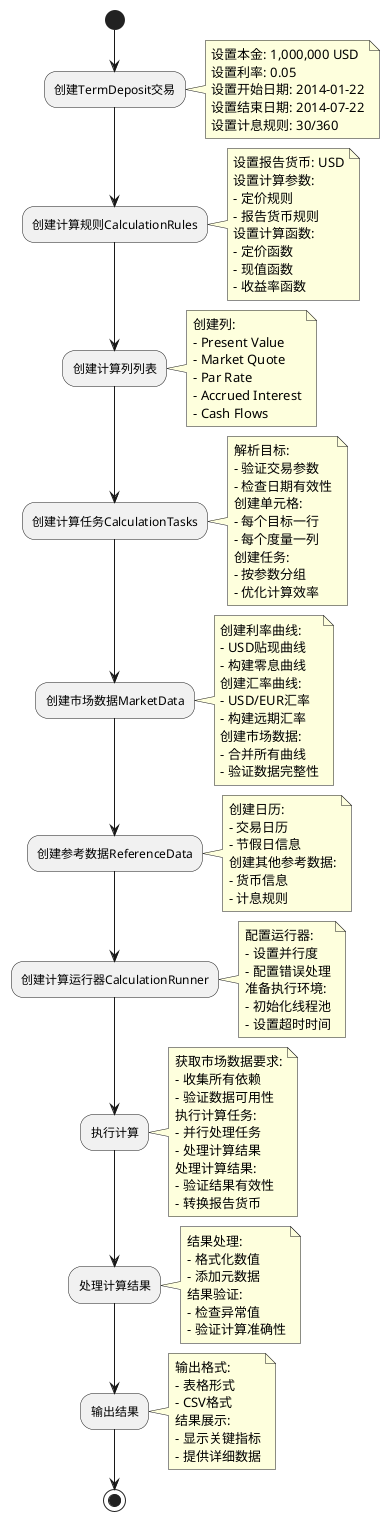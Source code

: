 @startuml
start
:创建TermDeposit交易;
note right
  设置本金: 1,000,000 USD
  设置利率: 0.05
  设置开始日期: 2014-01-22
  设置结束日期: 2014-07-22
  设置计息规则: 30/360
end note

:创建计算规则CalculationRules;
note right
  设置报告货币: USD
  设置计算参数:
  - 定价规则
  - 报告货币规则
  设置计算函数:
  - 定价函数
  - 现值函数
  - 收益率函数
end note

:创建计算列列表;
note right
  创建列:
  - Present Value
  - Market Quote
  - Par Rate
  - Accrued Interest
  - Cash Flows
end note

:创建计算任务CalculationTasks;
note right
  解析目标:
  - 验证交易参数
  - 检查日期有效性
  创建单元格:
  - 每个目标一行
  - 每个度量一列
  创建任务:
  - 按参数分组
  - 优化计算效率
end note

:创建市场数据MarketData;
note right
  创建利率曲线:
  - USD贴现曲线
  - 构建零息曲线
  创建汇率曲线:
  - USD/EUR汇率
  - 构建远期汇率
  创建市场数据:
  - 合并所有曲线
  - 验证数据完整性
end note

:创建参考数据ReferenceData;
note right
  创建日历:
  - 交易日历
  - 节假日信息
  创建其他参考数据:
  - 货币信息
  - 计息规则
end note

:创建计算运行器CalculationRunner;
note right
  配置运行器:
  - 设置并行度
  - 配置错误处理
  准备执行环境:
  - 初始化线程池
  - 设置超时时间
end note

:执行计算;
note right
  获取市场数据要求:
  - 收集所有依赖
  - 验证数据可用性
  执行计算任务:
  - 并行处理任务
  - 处理计算结果
  处理计算结果:
  - 验证结果有效性
  - 转换报告货币
end note

:处理计算结果;
note right
  结果处理:
  - 格式化数值
  - 添加元数据
  结果验证:
  - 检查异常值
  - 验证计算准确性
end note

:输出结果;
note right
  输出格式:
  - 表格形式
  - CSV格式
  结果展示:
  - 显示关键指标
  - 提供详细数据
end note
stop
@enduml